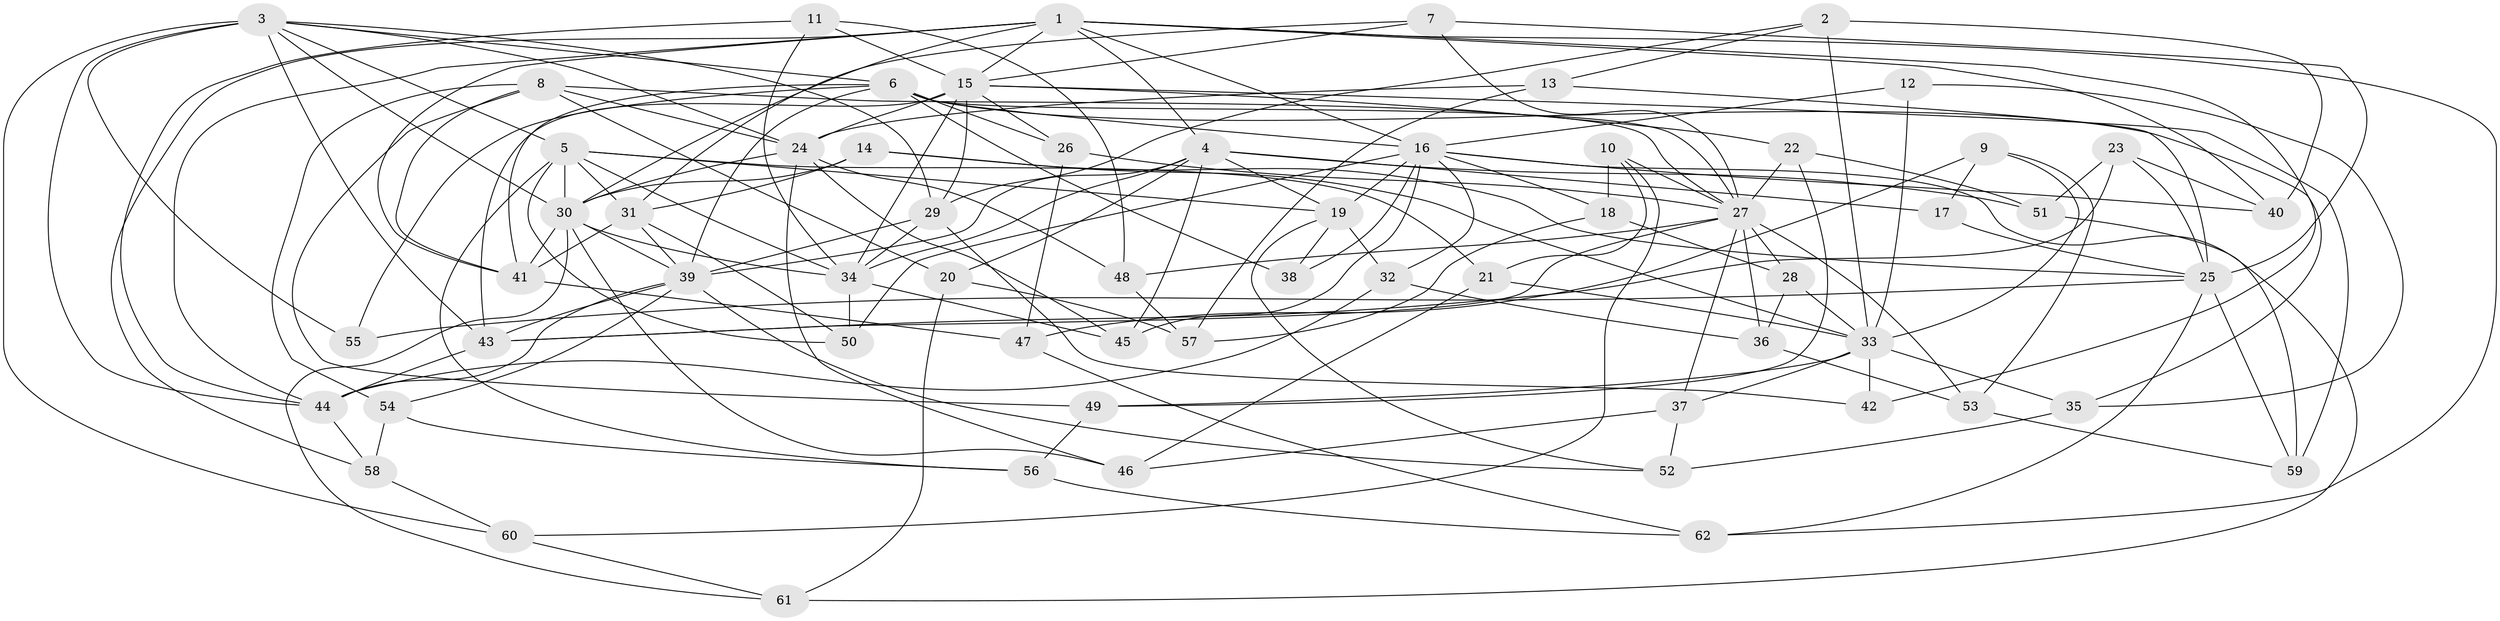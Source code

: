 // original degree distribution, {4: 1.0}
// Generated by graph-tools (version 1.1) at 2025/38/03/09/25 02:38:17]
// undirected, 62 vertices, 166 edges
graph export_dot {
graph [start="1"]
  node [color=gray90,style=filled];
  1;
  2;
  3;
  4;
  5;
  6;
  7;
  8;
  9;
  10;
  11;
  12;
  13;
  14;
  15;
  16;
  17;
  18;
  19;
  20;
  21;
  22;
  23;
  24;
  25;
  26;
  27;
  28;
  29;
  30;
  31;
  32;
  33;
  34;
  35;
  36;
  37;
  38;
  39;
  40;
  41;
  42;
  43;
  44;
  45;
  46;
  47;
  48;
  49;
  50;
  51;
  52;
  53;
  54;
  55;
  56;
  57;
  58;
  59;
  60;
  61;
  62;
  1 -- 4 [weight=1.0];
  1 -- 15 [weight=1.0];
  1 -- 16 [weight=1.0];
  1 -- 30 [weight=1.0];
  1 -- 40 [weight=1.0];
  1 -- 41 [weight=1.0];
  1 -- 42 [weight=1.0];
  1 -- 44 [weight=1.0];
  1 -- 58 [weight=1.0];
  1 -- 62 [weight=1.0];
  2 -- 13 [weight=1.0];
  2 -- 29 [weight=1.0];
  2 -- 33 [weight=1.0];
  2 -- 40 [weight=1.0];
  3 -- 5 [weight=1.0];
  3 -- 6 [weight=1.0];
  3 -- 24 [weight=2.0];
  3 -- 29 [weight=2.0];
  3 -- 30 [weight=1.0];
  3 -- 43 [weight=1.0];
  3 -- 44 [weight=2.0];
  3 -- 55 [weight=1.0];
  3 -- 60 [weight=1.0];
  4 -- 17 [weight=2.0];
  4 -- 19 [weight=1.0];
  4 -- 20 [weight=1.0];
  4 -- 34 [weight=1.0];
  4 -- 39 [weight=2.0];
  4 -- 45 [weight=1.0];
  4 -- 51 [weight=1.0];
  5 -- 19 [weight=3.0];
  5 -- 21 [weight=1.0];
  5 -- 30 [weight=3.0];
  5 -- 31 [weight=1.0];
  5 -- 34 [weight=1.0];
  5 -- 50 [weight=1.0];
  5 -- 56 [weight=1.0];
  6 -- 16 [weight=1.0];
  6 -- 26 [weight=1.0];
  6 -- 27 [weight=1.0];
  6 -- 35 [weight=1.0];
  6 -- 38 [weight=1.0];
  6 -- 39 [weight=1.0];
  6 -- 41 [weight=1.0];
  6 -- 55 [weight=2.0];
  7 -- 15 [weight=1.0];
  7 -- 25 [weight=1.0];
  7 -- 27 [weight=1.0];
  7 -- 31 [weight=1.0];
  8 -- 20 [weight=1.0];
  8 -- 24 [weight=1.0];
  8 -- 27 [weight=1.0];
  8 -- 41 [weight=1.0];
  8 -- 49 [weight=1.0];
  8 -- 54 [weight=1.0];
  9 -- 17 [weight=1.0];
  9 -- 33 [weight=1.0];
  9 -- 47 [weight=1.0];
  9 -- 53 [weight=1.0];
  10 -- 18 [weight=1.0];
  10 -- 21 [weight=1.0];
  10 -- 27 [weight=1.0];
  10 -- 60 [weight=1.0];
  11 -- 15 [weight=1.0];
  11 -- 34 [weight=1.0];
  11 -- 44 [weight=1.0];
  11 -- 48 [weight=1.0];
  12 -- 16 [weight=1.0];
  12 -- 33 [weight=2.0];
  12 -- 35 [weight=1.0];
  13 -- 24 [weight=1.0];
  13 -- 25 [weight=1.0];
  13 -- 57 [weight=1.0];
  14 -- 25 [weight=1.0];
  14 -- 30 [weight=1.0];
  14 -- 31 [weight=1.0];
  14 -- 33 [weight=1.0];
  15 -- 22 [weight=1.0];
  15 -- 24 [weight=2.0];
  15 -- 26 [weight=1.0];
  15 -- 29 [weight=1.0];
  15 -- 34 [weight=2.0];
  15 -- 43 [weight=1.0];
  15 -- 59 [weight=1.0];
  16 -- 18 [weight=1.0];
  16 -- 19 [weight=1.0];
  16 -- 32 [weight=1.0];
  16 -- 38 [weight=2.0];
  16 -- 40 [weight=1.0];
  16 -- 45 [weight=1.0];
  16 -- 50 [weight=1.0];
  16 -- 61 [weight=1.0];
  17 -- 25 [weight=1.0];
  18 -- 28 [weight=1.0];
  18 -- 57 [weight=1.0];
  19 -- 32 [weight=1.0];
  19 -- 38 [weight=1.0];
  19 -- 52 [weight=1.0];
  20 -- 57 [weight=1.0];
  20 -- 61 [weight=1.0];
  21 -- 33 [weight=1.0];
  21 -- 46 [weight=1.0];
  22 -- 27 [weight=1.0];
  22 -- 49 [weight=1.0];
  22 -- 51 [weight=1.0];
  23 -- 25 [weight=1.0];
  23 -- 40 [weight=1.0];
  23 -- 43 [weight=1.0];
  23 -- 51 [weight=1.0];
  24 -- 30 [weight=1.0];
  24 -- 45 [weight=1.0];
  24 -- 46 [weight=1.0];
  24 -- 48 [weight=1.0];
  25 -- 55 [weight=1.0];
  25 -- 59 [weight=1.0];
  25 -- 62 [weight=1.0];
  26 -- 27 [weight=1.0];
  26 -- 47 [weight=1.0];
  27 -- 28 [weight=1.0];
  27 -- 36 [weight=1.0];
  27 -- 37 [weight=1.0];
  27 -- 43 [weight=1.0];
  27 -- 48 [weight=1.0];
  27 -- 53 [weight=1.0];
  28 -- 33 [weight=1.0];
  28 -- 36 [weight=1.0];
  29 -- 34 [weight=2.0];
  29 -- 39 [weight=1.0];
  29 -- 42 [weight=1.0];
  30 -- 34 [weight=1.0];
  30 -- 39 [weight=1.0];
  30 -- 41 [weight=1.0];
  30 -- 46 [weight=1.0];
  30 -- 61 [weight=1.0];
  31 -- 39 [weight=3.0];
  31 -- 41 [weight=1.0];
  31 -- 50 [weight=1.0];
  32 -- 36 [weight=1.0];
  32 -- 44 [weight=1.0];
  33 -- 35 [weight=1.0];
  33 -- 37 [weight=1.0];
  33 -- 42 [weight=2.0];
  33 -- 49 [weight=1.0];
  34 -- 45 [weight=1.0];
  34 -- 50 [weight=1.0];
  35 -- 52 [weight=1.0];
  36 -- 53 [weight=1.0];
  37 -- 46 [weight=1.0];
  37 -- 52 [weight=1.0];
  39 -- 43 [weight=1.0];
  39 -- 44 [weight=1.0];
  39 -- 52 [weight=1.0];
  39 -- 54 [weight=1.0];
  41 -- 47 [weight=1.0];
  43 -- 44 [weight=1.0];
  44 -- 58 [weight=1.0];
  47 -- 62 [weight=1.0];
  48 -- 57 [weight=1.0];
  49 -- 56 [weight=1.0];
  51 -- 59 [weight=1.0];
  53 -- 59 [weight=1.0];
  54 -- 56 [weight=1.0];
  54 -- 58 [weight=1.0];
  56 -- 62 [weight=1.0];
  58 -- 60 [weight=1.0];
  60 -- 61 [weight=1.0];
}
